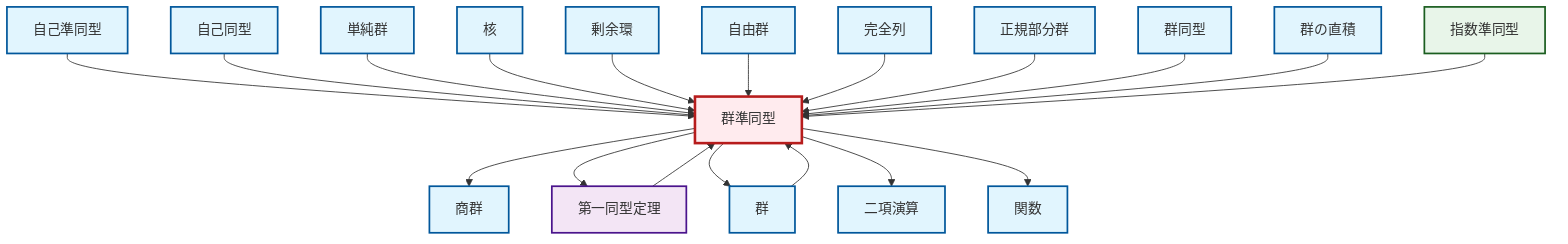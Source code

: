 graph TD
    classDef definition fill:#e1f5fe,stroke:#01579b,stroke-width:2px
    classDef theorem fill:#f3e5f5,stroke:#4a148c,stroke-width:2px
    classDef axiom fill:#fff3e0,stroke:#e65100,stroke-width:2px
    classDef example fill:#e8f5e9,stroke:#1b5e20,stroke-width:2px
    classDef current fill:#ffebee,stroke:#b71c1c,stroke-width:3px
    def-automorphism["自己同型"]:::definition
    def-isomorphism["群同型"]:::definition
    def-simple-group["単純群"]:::definition
    def-quotient-ring["剰余環"]:::definition
    def-normal-subgroup["正規部分群"]:::definition
    def-group["群"]:::definition
    def-binary-operation["二項演算"]:::definition
    def-kernel["核"]:::definition
    ex-exponential-homomorphism["指数準同型"]:::example
    def-endomorphism["自己準同型"]:::definition
    def-homomorphism["群準同型"]:::definition
    def-function["関数"]:::definition
    def-free-group["自由群"]:::definition
    def-direct-product["群の直積"]:::definition
    def-exact-sequence["完全列"]:::definition
    thm-first-isomorphism["第一同型定理"]:::theorem
    def-quotient-group["商群"]:::definition
    def-homomorphism --> def-quotient-group
    def-group --> def-homomorphism
    def-homomorphism --> thm-first-isomorphism
    def-homomorphism --> def-group
    def-endomorphism --> def-homomorphism
    def-automorphism --> def-homomorphism
    def-simple-group --> def-homomorphism
    def-kernel --> def-homomorphism
    def-quotient-ring --> def-homomorphism
    def-free-group --> def-homomorphism
    def-exact-sequence --> def-homomorphism
    def-normal-subgroup --> def-homomorphism
    def-isomorphism --> def-homomorphism
    def-homomorphism --> def-binary-operation
    def-direct-product --> def-homomorphism
    ex-exponential-homomorphism --> def-homomorphism
    thm-first-isomorphism --> def-homomorphism
    def-homomorphism --> def-function
    class def-homomorphism current